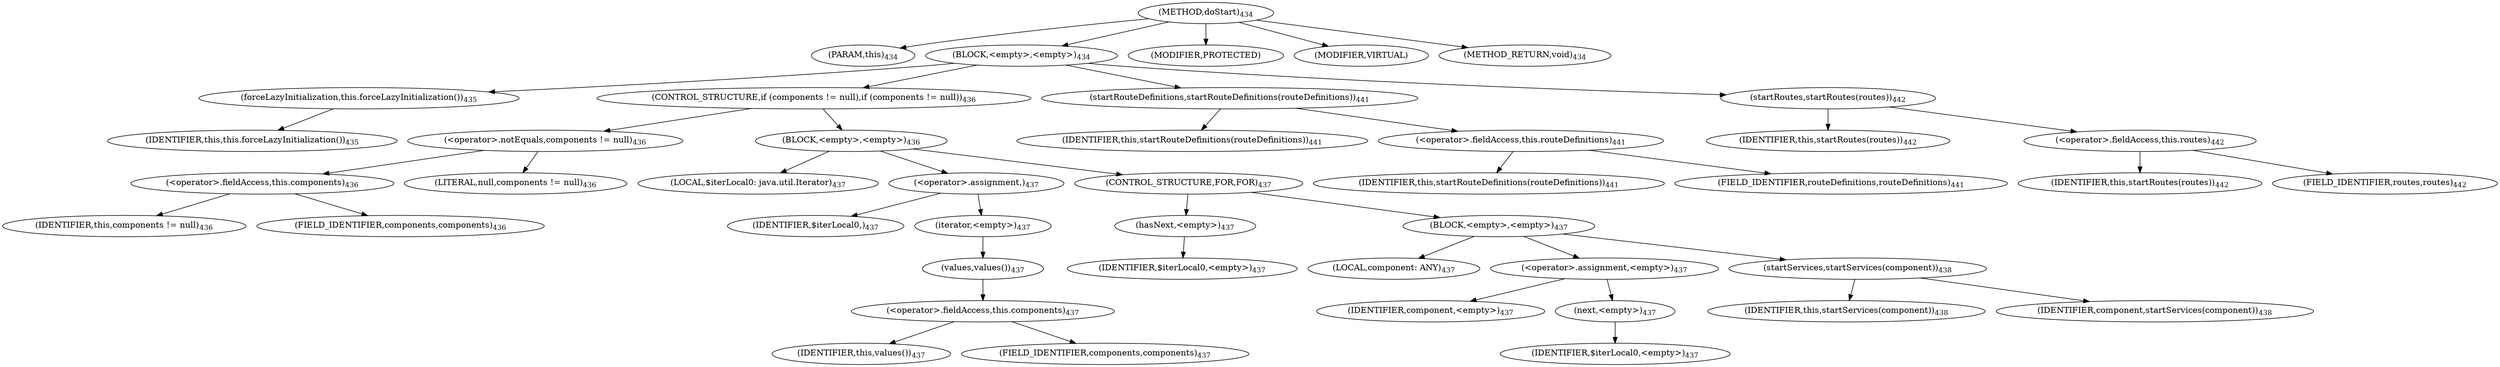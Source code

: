 digraph "doStart" {  
"1150" [label = <(METHOD,doStart)<SUB>434</SUB>> ]
"78" [label = <(PARAM,this)<SUB>434</SUB>> ]
"1151" [label = <(BLOCK,&lt;empty&gt;,&lt;empty&gt;)<SUB>434</SUB>> ]
"1152" [label = <(forceLazyInitialization,this.forceLazyInitialization())<SUB>435</SUB>> ]
"77" [label = <(IDENTIFIER,this,this.forceLazyInitialization())<SUB>435</SUB>> ]
"1153" [label = <(CONTROL_STRUCTURE,if (components != null),if (components != null))<SUB>436</SUB>> ]
"1154" [label = <(&lt;operator&gt;.notEquals,components != null)<SUB>436</SUB>> ]
"1155" [label = <(&lt;operator&gt;.fieldAccess,this.components)<SUB>436</SUB>> ]
"1156" [label = <(IDENTIFIER,this,components != null)<SUB>436</SUB>> ]
"1157" [label = <(FIELD_IDENTIFIER,components,components)<SUB>436</SUB>> ]
"1158" [label = <(LITERAL,null,components != null)<SUB>436</SUB>> ]
"1159" [label = <(BLOCK,&lt;empty&gt;,&lt;empty&gt;)<SUB>436</SUB>> ]
"1160" [label = <(LOCAL,$iterLocal0: java.util.Iterator)<SUB>437</SUB>> ]
"1161" [label = <(&lt;operator&gt;.assignment,)<SUB>437</SUB>> ]
"1162" [label = <(IDENTIFIER,$iterLocal0,)<SUB>437</SUB>> ]
"1163" [label = <(iterator,&lt;empty&gt;)<SUB>437</SUB>> ]
"1164" [label = <(values,values())<SUB>437</SUB>> ]
"1165" [label = <(&lt;operator&gt;.fieldAccess,this.components)<SUB>437</SUB>> ]
"1166" [label = <(IDENTIFIER,this,values())<SUB>437</SUB>> ]
"1167" [label = <(FIELD_IDENTIFIER,components,components)<SUB>437</SUB>> ]
"1168" [label = <(CONTROL_STRUCTURE,FOR,FOR)<SUB>437</SUB>> ]
"1169" [label = <(hasNext,&lt;empty&gt;)<SUB>437</SUB>> ]
"1170" [label = <(IDENTIFIER,$iterLocal0,&lt;empty&gt;)<SUB>437</SUB>> ]
"1171" [label = <(BLOCK,&lt;empty&gt;,&lt;empty&gt;)<SUB>437</SUB>> ]
"1172" [label = <(LOCAL,component: ANY)<SUB>437</SUB>> ]
"1173" [label = <(&lt;operator&gt;.assignment,&lt;empty&gt;)<SUB>437</SUB>> ]
"1174" [label = <(IDENTIFIER,component,&lt;empty&gt;)<SUB>437</SUB>> ]
"1175" [label = <(next,&lt;empty&gt;)<SUB>437</SUB>> ]
"1176" [label = <(IDENTIFIER,$iterLocal0,&lt;empty&gt;)<SUB>437</SUB>> ]
"1177" [label = <(startServices,startServices(component))<SUB>438</SUB>> ]
"79" [label = <(IDENTIFIER,this,startServices(component))<SUB>438</SUB>> ]
"1178" [label = <(IDENTIFIER,component,startServices(component))<SUB>438</SUB>> ]
"1179" [label = <(startRouteDefinitions,startRouteDefinitions(routeDefinitions))<SUB>441</SUB>> ]
"80" [label = <(IDENTIFIER,this,startRouteDefinitions(routeDefinitions))<SUB>441</SUB>> ]
"1180" [label = <(&lt;operator&gt;.fieldAccess,this.routeDefinitions)<SUB>441</SUB>> ]
"1181" [label = <(IDENTIFIER,this,startRouteDefinitions(routeDefinitions))<SUB>441</SUB>> ]
"1182" [label = <(FIELD_IDENTIFIER,routeDefinitions,routeDefinitions)<SUB>441</SUB>> ]
"1183" [label = <(startRoutes,startRoutes(routes))<SUB>442</SUB>> ]
"81" [label = <(IDENTIFIER,this,startRoutes(routes))<SUB>442</SUB>> ]
"1184" [label = <(&lt;operator&gt;.fieldAccess,this.routes)<SUB>442</SUB>> ]
"1185" [label = <(IDENTIFIER,this,startRoutes(routes))<SUB>442</SUB>> ]
"1186" [label = <(FIELD_IDENTIFIER,routes,routes)<SUB>442</SUB>> ]
"1187" [label = <(MODIFIER,PROTECTED)> ]
"1188" [label = <(MODIFIER,VIRTUAL)> ]
"1189" [label = <(METHOD_RETURN,void)<SUB>434</SUB>> ]
  "1150" -> "78" 
  "1150" -> "1151" 
  "1150" -> "1187" 
  "1150" -> "1188" 
  "1150" -> "1189" 
  "1151" -> "1152" 
  "1151" -> "1153" 
  "1151" -> "1179" 
  "1151" -> "1183" 
  "1152" -> "77" 
  "1153" -> "1154" 
  "1153" -> "1159" 
  "1154" -> "1155" 
  "1154" -> "1158" 
  "1155" -> "1156" 
  "1155" -> "1157" 
  "1159" -> "1160" 
  "1159" -> "1161" 
  "1159" -> "1168" 
  "1161" -> "1162" 
  "1161" -> "1163" 
  "1163" -> "1164" 
  "1164" -> "1165" 
  "1165" -> "1166" 
  "1165" -> "1167" 
  "1168" -> "1169" 
  "1168" -> "1171" 
  "1169" -> "1170" 
  "1171" -> "1172" 
  "1171" -> "1173" 
  "1171" -> "1177" 
  "1173" -> "1174" 
  "1173" -> "1175" 
  "1175" -> "1176" 
  "1177" -> "79" 
  "1177" -> "1178" 
  "1179" -> "80" 
  "1179" -> "1180" 
  "1180" -> "1181" 
  "1180" -> "1182" 
  "1183" -> "81" 
  "1183" -> "1184" 
  "1184" -> "1185" 
  "1184" -> "1186" 
}
